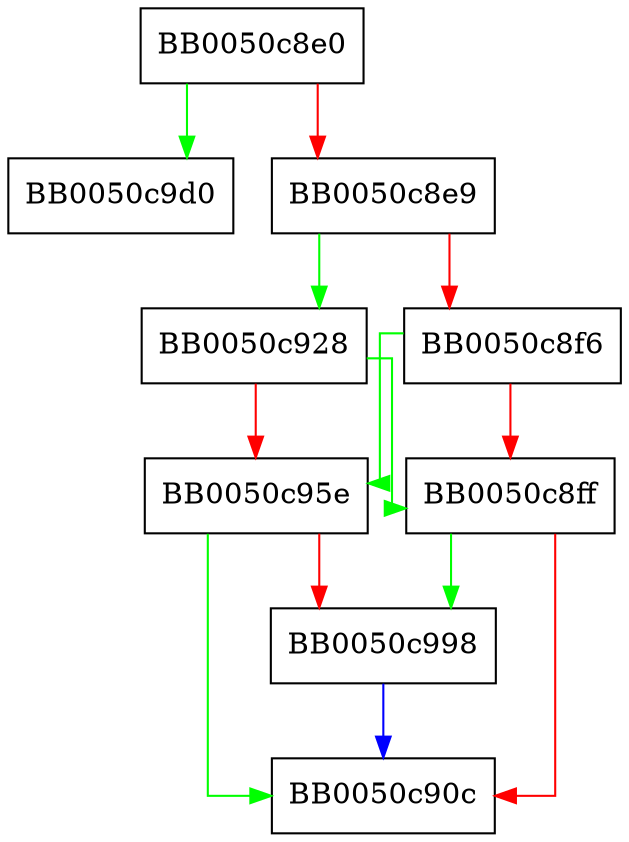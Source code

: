 digraph ossl_ackm_free {
  node [shape="box"];
  graph [splines=ortho];
  BB0050c8e0 -> BB0050c9d0 [color="green"];
  BB0050c8e0 -> BB0050c8e9 [color="red"];
  BB0050c8e9 -> BB0050c928 [color="green"];
  BB0050c8e9 -> BB0050c8f6 [color="red"];
  BB0050c8f6 -> BB0050c95e [color="green"];
  BB0050c8f6 -> BB0050c8ff [color="red"];
  BB0050c8ff -> BB0050c998 [color="green"];
  BB0050c8ff -> BB0050c90c [color="red"];
  BB0050c928 -> BB0050c8ff [color="green"];
  BB0050c928 -> BB0050c95e [color="red"];
  BB0050c95e -> BB0050c90c [color="green"];
  BB0050c95e -> BB0050c998 [color="red"];
  BB0050c998 -> BB0050c90c [color="blue"];
}
